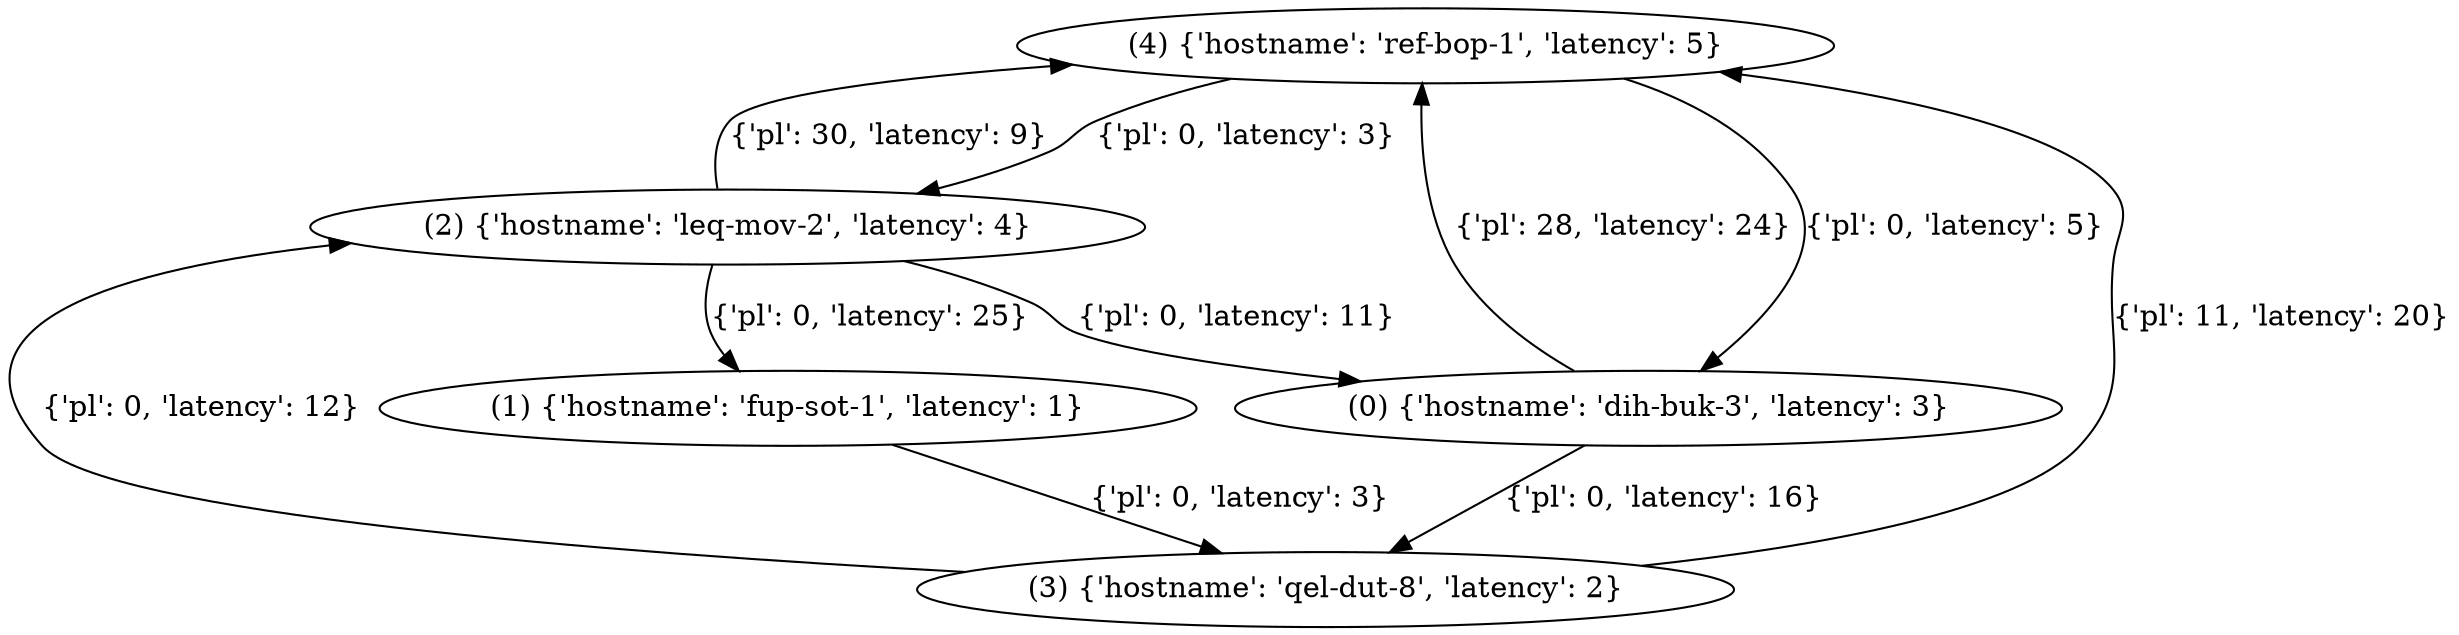 digraph G {
  4 [label = "(4) {'hostname': 'ref-bop-1', 'latency': 5}"]
  3 [label = "(3) {'hostname': 'qel-dut-8', 'latency': 2}"]
  2 [label = "(2) {'hostname': 'leq-mov-2', 'latency': 4}"]
  1 [label = "(1) {'hostname': 'fup-sot-1', 'latency': 1}"]
  0 [label = "(0) {'hostname': 'dih-buk-3', 'latency': 3}"]
  0 -> 3 [label = "{'pl': 0, 'latency': 16}"]
  0 -> 4 [label = "{'pl': 28, 'latency': 24}"]
  1 -> 3 [label = "{'pl': 0, 'latency': 3}"]
  2 -> 0 [label = "{'pl': 0, 'latency': 11}"]
  2 -> 1 [label = "{'pl': 0, 'latency': 25}"]
  2 -> 4 [label = "{'pl': 30, 'latency': 9}"]
  3 -> 2 [label = "{'pl': 0, 'latency': 12}"]
  3 -> 4 [label = "{'pl': 11, 'latency': 20}"]
  4 -> 0 [label = "{'pl': 0, 'latency': 5}"]
  4 -> 2 [label = "{'pl': 0, 'latency': 3}"]
}